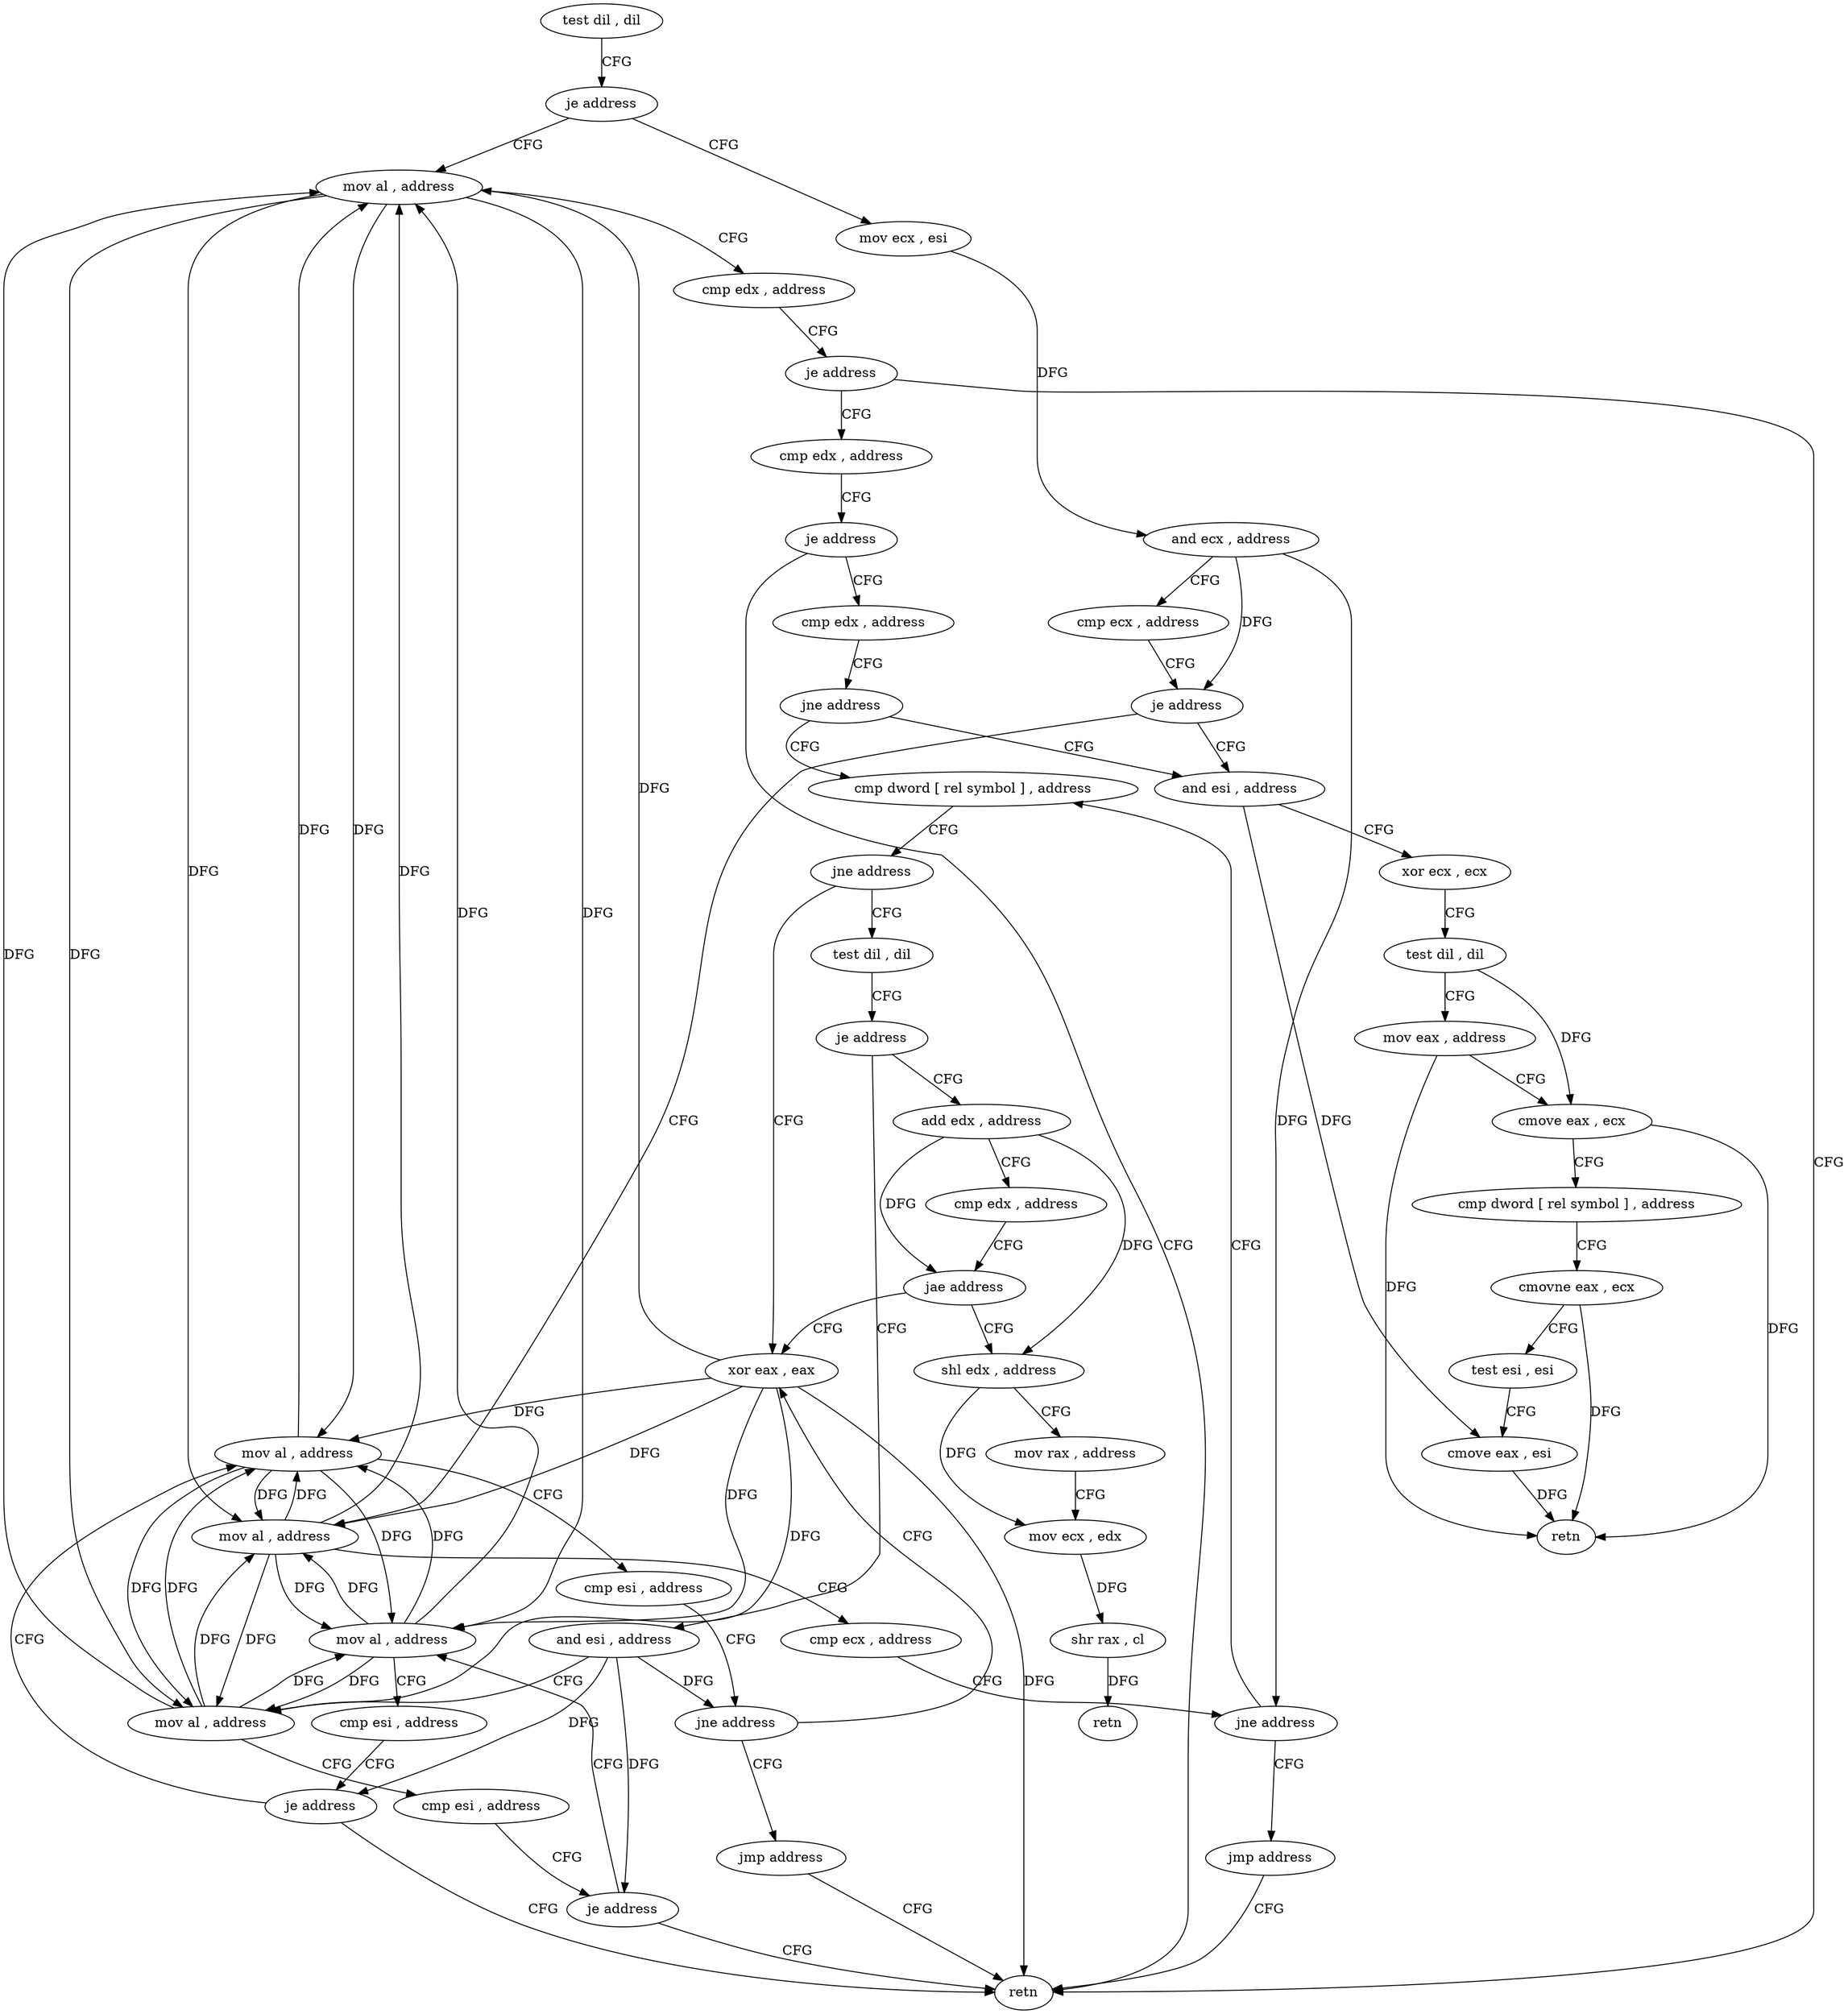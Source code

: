 digraph "func" {
"4230832" [label = "test dil , dil" ]
"4230835" [label = "je address" ]
"4230865" [label = "mov al , address" ]
"4230837" [label = "mov ecx , esi" ]
"4230867" [label = "cmp edx , address" ]
"4230870" [label = "je address" ]
"4230925" [label = "retn" ]
"4230872" [label = "cmp edx , address" ]
"4230839" [label = "and ecx , address" ]
"4230845" [label = "cmp ecx , address" ]
"4230851" [label = "je address" ]
"4230882" [label = "and esi , address" ]
"4230853" [label = "mov al , address" ]
"4230875" [label = "je address" ]
"4230877" [label = "cmp edx , address" ]
"4230885" [label = "xor ecx , ecx" ]
"4230887" [label = "test dil , dil" ]
"4230890" [label = "mov eax , address" ]
"4230895" [label = "cmove eax , ecx" ]
"4230898" [label = "cmp dword [ rel symbol ] , address" ]
"4230905" [label = "cmovne eax , ecx" ]
"4230908" [label = "test esi , esi" ]
"4230910" [label = "cmove eax , esi" ]
"4230913" [label = "retn" ]
"4230855" [label = "cmp ecx , address" ]
"4230861" [label = "jne address" ]
"4230914" [label = "cmp dword [ rel symbol ] , address" ]
"4230863" [label = "jmp address" ]
"4230880" [label = "jne address" ]
"4230921" [label = "jne address" ]
"4230926" [label = "test dil , dil" ]
"4230923" [label = "xor eax , eax" ]
"4230929" [label = "je address" ]
"4230969" [label = "add edx , address" ]
"4230931" [label = "and esi , address" ]
"4230972" [label = "cmp edx , address" ]
"4230975" [label = "jae address" ]
"4230977" [label = "shl edx , address" ]
"4230937" [label = "mov al , address" ]
"4230939" [label = "cmp esi , address" ]
"4230945" [label = "je address" ]
"4230947" [label = "mov al , address" ]
"4230980" [label = "mov rax , address" ]
"4230990" [label = "mov ecx , edx" ]
"4230992" [label = "shr rax , cl" ]
"4230995" [label = "retn" ]
"4230949" [label = "cmp esi , address" ]
"4230955" [label = "je address" ]
"4230957" [label = "mov al , address" ]
"4230959" [label = "cmp esi , address" ]
"4230965" [label = "jne address" ]
"4230967" [label = "jmp address" ]
"4230832" -> "4230835" [ label = "CFG" ]
"4230835" -> "4230865" [ label = "CFG" ]
"4230835" -> "4230837" [ label = "CFG" ]
"4230865" -> "4230867" [ label = "CFG" ]
"4230865" -> "4230853" [ label = "DFG" ]
"4230865" -> "4230937" [ label = "DFG" ]
"4230865" -> "4230947" [ label = "DFG" ]
"4230865" -> "4230957" [ label = "DFG" ]
"4230837" -> "4230839" [ label = "DFG" ]
"4230867" -> "4230870" [ label = "CFG" ]
"4230870" -> "4230925" [ label = "CFG" ]
"4230870" -> "4230872" [ label = "CFG" ]
"4230872" -> "4230875" [ label = "CFG" ]
"4230839" -> "4230845" [ label = "CFG" ]
"4230839" -> "4230851" [ label = "DFG" ]
"4230839" -> "4230861" [ label = "DFG" ]
"4230845" -> "4230851" [ label = "CFG" ]
"4230851" -> "4230882" [ label = "CFG" ]
"4230851" -> "4230853" [ label = "CFG" ]
"4230882" -> "4230885" [ label = "CFG" ]
"4230882" -> "4230910" [ label = "DFG" ]
"4230853" -> "4230855" [ label = "CFG" ]
"4230853" -> "4230865" [ label = "DFG" ]
"4230853" -> "4230937" [ label = "DFG" ]
"4230853" -> "4230947" [ label = "DFG" ]
"4230853" -> "4230957" [ label = "DFG" ]
"4230875" -> "4230925" [ label = "CFG" ]
"4230875" -> "4230877" [ label = "CFG" ]
"4230877" -> "4230880" [ label = "CFG" ]
"4230885" -> "4230887" [ label = "CFG" ]
"4230887" -> "4230890" [ label = "CFG" ]
"4230887" -> "4230895" [ label = "DFG" ]
"4230890" -> "4230895" [ label = "CFG" ]
"4230890" -> "4230913" [ label = "DFG" ]
"4230895" -> "4230898" [ label = "CFG" ]
"4230895" -> "4230913" [ label = "DFG" ]
"4230898" -> "4230905" [ label = "CFG" ]
"4230905" -> "4230908" [ label = "CFG" ]
"4230905" -> "4230913" [ label = "DFG" ]
"4230908" -> "4230910" [ label = "CFG" ]
"4230910" -> "4230913" [ label = "DFG" ]
"4230855" -> "4230861" [ label = "CFG" ]
"4230861" -> "4230914" [ label = "CFG" ]
"4230861" -> "4230863" [ label = "CFG" ]
"4230914" -> "4230921" [ label = "CFG" ]
"4230863" -> "4230925" [ label = "CFG" ]
"4230880" -> "4230914" [ label = "CFG" ]
"4230880" -> "4230882" [ label = "CFG" ]
"4230921" -> "4230926" [ label = "CFG" ]
"4230921" -> "4230923" [ label = "CFG" ]
"4230926" -> "4230929" [ label = "CFG" ]
"4230923" -> "4230925" [ label = "DFG" ]
"4230923" -> "4230865" [ label = "DFG" ]
"4230923" -> "4230853" [ label = "DFG" ]
"4230923" -> "4230937" [ label = "DFG" ]
"4230923" -> "4230947" [ label = "DFG" ]
"4230923" -> "4230957" [ label = "DFG" ]
"4230929" -> "4230969" [ label = "CFG" ]
"4230929" -> "4230931" [ label = "CFG" ]
"4230969" -> "4230972" [ label = "CFG" ]
"4230969" -> "4230975" [ label = "DFG" ]
"4230969" -> "4230977" [ label = "DFG" ]
"4230931" -> "4230937" [ label = "CFG" ]
"4230931" -> "4230945" [ label = "DFG" ]
"4230931" -> "4230955" [ label = "DFG" ]
"4230931" -> "4230965" [ label = "DFG" ]
"4230972" -> "4230975" [ label = "CFG" ]
"4230975" -> "4230923" [ label = "CFG" ]
"4230975" -> "4230977" [ label = "CFG" ]
"4230977" -> "4230980" [ label = "CFG" ]
"4230977" -> "4230990" [ label = "DFG" ]
"4230937" -> "4230939" [ label = "CFG" ]
"4230937" -> "4230865" [ label = "DFG" ]
"4230937" -> "4230853" [ label = "DFG" ]
"4230937" -> "4230947" [ label = "DFG" ]
"4230937" -> "4230957" [ label = "DFG" ]
"4230939" -> "4230945" [ label = "CFG" ]
"4230945" -> "4230925" [ label = "CFG" ]
"4230945" -> "4230947" [ label = "CFG" ]
"4230947" -> "4230949" [ label = "CFG" ]
"4230947" -> "4230865" [ label = "DFG" ]
"4230947" -> "4230853" [ label = "DFG" ]
"4230947" -> "4230937" [ label = "DFG" ]
"4230947" -> "4230957" [ label = "DFG" ]
"4230980" -> "4230990" [ label = "CFG" ]
"4230990" -> "4230992" [ label = "DFG" ]
"4230992" -> "4230995" [ label = "DFG" ]
"4230949" -> "4230955" [ label = "CFG" ]
"4230955" -> "4230925" [ label = "CFG" ]
"4230955" -> "4230957" [ label = "CFG" ]
"4230957" -> "4230959" [ label = "CFG" ]
"4230957" -> "4230865" [ label = "DFG" ]
"4230957" -> "4230853" [ label = "DFG" ]
"4230957" -> "4230937" [ label = "DFG" ]
"4230957" -> "4230947" [ label = "DFG" ]
"4230959" -> "4230965" [ label = "CFG" ]
"4230965" -> "4230923" [ label = "CFG" ]
"4230965" -> "4230967" [ label = "CFG" ]
"4230967" -> "4230925" [ label = "CFG" ]
}
